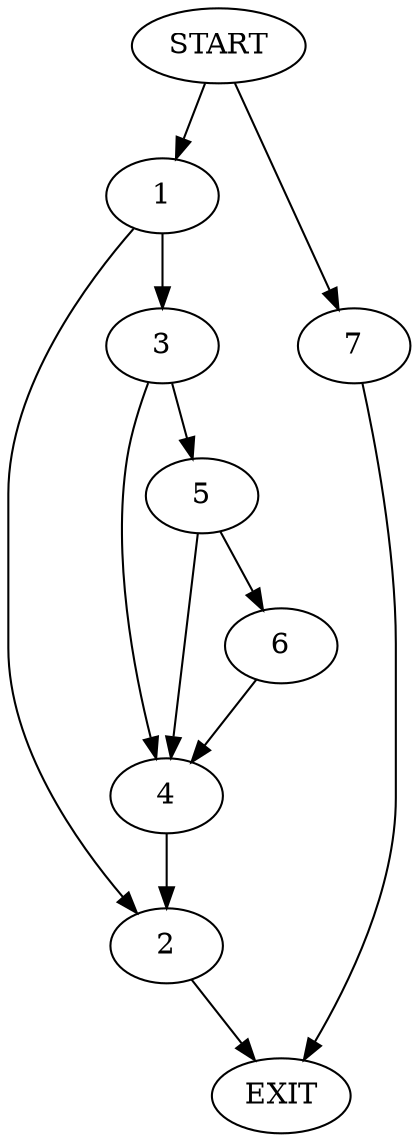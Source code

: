 digraph {
0 [label="START"]
8 [label="EXIT"]
0 -> 1
1 -> 2
1 -> 3
2 -> 8
3 -> 4
3 -> 5
4 -> 2
5 -> 4
5 -> 6
6 -> 4
0 -> 7
7 -> 8
}
